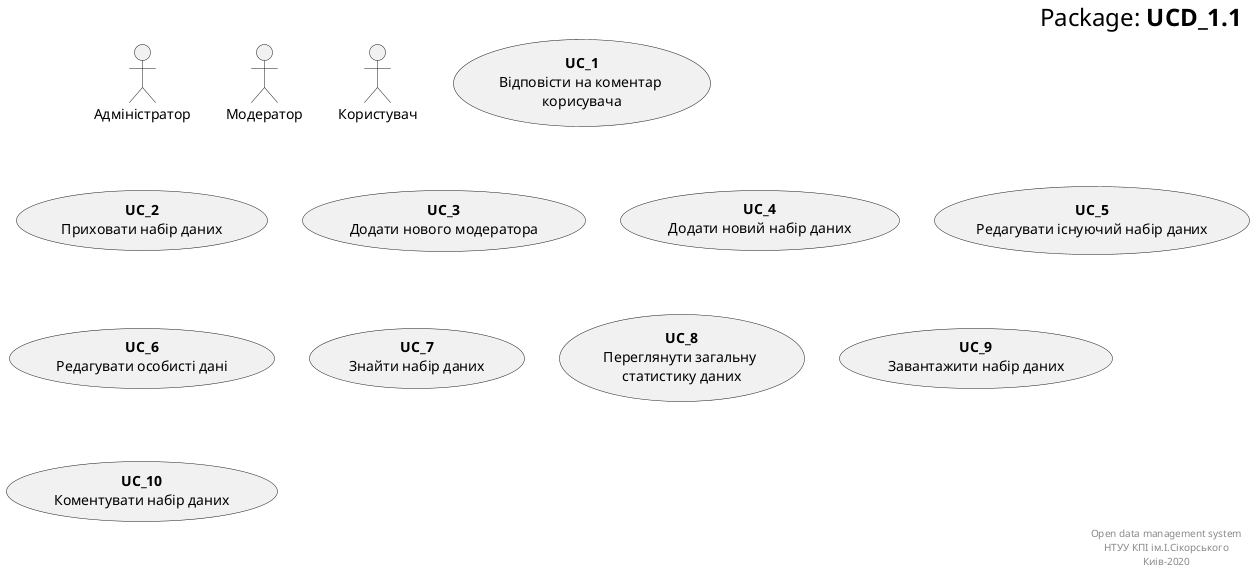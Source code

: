 @startuml
right header
        <font size=24 color=black>Package: <b>UCD_1.1
    end header

actor :Адміністратор: as Admin
actor :Модератор: as Moder
actor :Користувач: as User

usecase "<b>UC_1</b>\nВідповісти на коментар \nкорисувача" as UC_1
usecase "<b>UC_2</b>\nПриховати набір даних" as UC_2
usecase "<b>UC_3</b>\nДодати нового модератора" as UC_3

usecase "<b>UC_4</b>\nДодати новий набір даних" as UC_4
usecase "<b>UC_5</b>\nРедагувати існуючий набір даних" as UC_5
usecase "<b>UC_6</b>\nРедагувати особисті дані" as UC_6

usecase "<b>UC_7</b>\nЗнайти набір даних" as UC_7
usecase "<b>UC_8</b>\nПереглянути загальну \nстатистику даних" as UC_8
usecase "<b>UC_9</b>\nЗавантажити набір даних" as UC_9
usecase "<b>UC_10</b>\nКоментувати набір даних" as UC_10

    right footer
        Open data management system
        НТУУ КПІ ім.І.Сікорського
        Киів-2020
    end footer
@enduml

